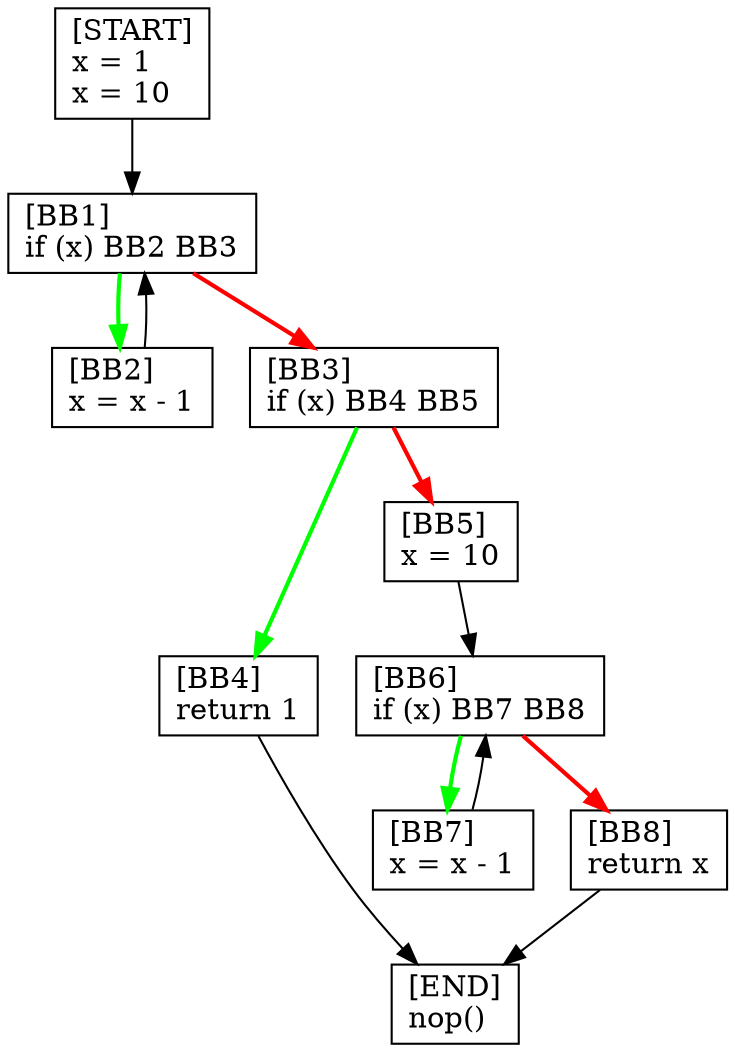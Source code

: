 digraph {
  node [shape=box]
  START [label="[START]\lx = 1\lx = 10\l"];
  BB1 [label="[BB1]\lif (x) BB2 BB3\l"];
  BB2 [label="[BB2]\lx = x - 1\l"];
  BB3 [label="[BB3]\lif (x) BB4 BB5\l"];
  BB4 [label="[BB4]\lreturn 1\l"];
  BB5 [label="[BB5]\lx = 10\l"];
  BB6 [label="[BB6]\lif (x) BB7 BB8\l"];
  BB7 [label="[BB7]\lx = x - 1\l"];
  BB8 [label="[BB8]\lreturn x\l"];
  END [label="[END]\lnop()\l"];
  BB7 -> BB6;
  BB1 -> BB3 [color=red, penwidth=2];
  BB6 -> BB7 [color=green, penwidth=2];
  BB5 -> BB6;
  BB2 -> BB1;
  BB3 -> BB5 [color=red, penwidth=2];
  BB8 -> END;
  BB1 -> BB2 [color=green, penwidth=2];
  START -> BB1;
  BB3 -> BB4 [color=green, penwidth=2];
  BB6 -> BB8 [color=red, penwidth=2];
  BB4 -> END;
}
